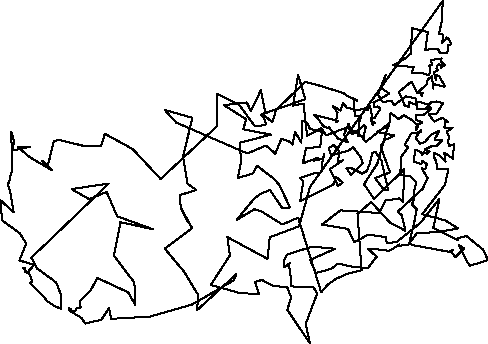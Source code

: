 unitsize(0.001cm);
draw((7810,6053)--(7798,5709));
draw((7798,5709)--(7744,5476));
draw((7744,5476)--(7821,5457));
draw((7821,5457)--(7802,5317));
draw((7802,5317)--(7848,5358));
draw((7848,5358)--(7874,5405));
draw((7874,5405)--(7883,5408));
draw((7883,5408)--(7927,5365));
draw((7927,5365)--(7962,5287));
draw((7962,5287)--(7913,5280));
draw((7913,5280)--(7890,5130));
draw((7890,5130)--(7759,5143));
draw((7759,5143)--(7724,5210));
draw((7724,5210)--(7503,5191));
draw((7503,5191)--(7547,5503));
draw((7547,5503)--(7324,5560));
draw((7324,5560)--(7264,5575));
draw((7264,5575)--(7254,5129));
draw((7254,5129)--(7142,5032));
draw((7142,5032)--(6937,4917));
draw((6937,4917)--(7295,4887));
draw((7295,4887)--(7267,4779));
draw((7267,4779)--(7417,4788));
draw((7417,4788)--(7570,4741));
draw((7570,4741)--(7583,4813));
draw((7583,4813)--(7576,4915));
draw((7576,4915)--(7622,4917));
draw((7622,4917)--(7606,5009));
draw((7606,5009)--(7790,5038));
draw((7790,5038)--(7772,4989));
draw((7772,4989)--(7846,4923));
draw((7846,4923)--(7777,4869));
draw((7777,4869)--(7783,4912));
draw((7783,4912)--(7744,4933));
draw((7744,4933)--(7716,4909));
draw((7716,4909)--(7700,4854));
draw((7700,4854)--(7726,4833));
draw((7726,4833)--(7702,4815));
draw((7702,4815)--(7654,4795));
draw((7654,4795)--(7673,4718));
draw((7673,4718)--(7692,4666));
draw((7692,4666)--(7698,4745));
draw((7698,4745)--(7752,4721));
draw((7752,4721)--(7848,4546));
draw((7848,4546)--(7832,4542));
draw((7832,4542)--(7679,4581));
draw((7679,4581)--(7674,4579));
draw((7674,4579)--(7631,4573));
draw((7631,4573)--(7647,4504));
draw((7647,4504)--(7617,4724));
draw((7617,4724)--(7547,4664));
draw((7547,4664)--(7520,4572));
draw((7520,4572)--(7399,4467));
draw((7399,4467)--(7443,4375));
draw((7443,4375)--(7458,4428));
draw((7458,4428)--(7364,4427));
draw((7364,4427)--(7338,4481));
draw((7338,4481)--(7259,4630));
draw((7259,4630)--(7037,4446));
draw((7037,4446)--(7111,4288));
draw((7111,4288)--(7128,4215));
draw((7128,4215)--(7216,4180));
draw((7216,4180)--(7207,4270));
draw((7207,4270)--(7349,4219));
draw((7349,4219)--(7360,4275));
draw((7360,4275)--(7432,4265));
draw((7432,4265)--(7534,4227));
draw((7534,4227)--(7554,4236));
draw((7554,4236)--(7549,4208));
draw((7549,4208)--(7506,4138));
draw((7506,4138)--(7601,4171));
draw((7601,4171)--(7542,4198));
draw((7542,4198)--(7613,4275));
draw((7613,4275)--(7698,4279));
draw((7698,4279)--(7817,4252));
draw((7817,4252)--(7705,4065));
draw((7705,4065)--(7562,4058));
draw((7562,4058)--(7660,3924));
draw((7660,3924)--(7805,3991));
draw((7805,3991)--(7909,3912));
draw((7909,3912)--(7872,3922));
draw((7872,3922)--(7844,3902));
draw((7844,3902)--(7841,3818));
draw((7841,3818)--(7988,3820));
draw((7988,3820)--(7879,3743));
draw((7879,3743)--(7922,3655));
draw((7922,3655)--(7906,3580));
draw((7906,3580)--(7919,3496));
draw((7919,3496)--(8013,3523));
draw((8013,3523)--(8001,3418));
draw((8001,3418)--(7989,3271));
draw((7989,3271)--(7838,3375));
draw((7838,3375)--(7861,3216));
draw((7861,3216)--(7747,3329));
draw((7747,3329)--(7654,3377));
draw((7654,3377)--(7657,3301));
draw((7657,3301)--(7695,3220));
draw((7695,3220)--(7715,3086));
draw((7715,3086)--(7909,3080));
draw((7909,3080)--(7851,2809));
draw((7851,2809)--(7448,2291));
draw((7448,2291)--(7856,2181));
draw((7856,2181)--(8080,2039));
draw((8080,2039)--(7822,1992));
draw((7822,1992)--(7416,1953));
draw((7416,1953)--(7352,1952));
draw((7352,1952)--(7218,1773));
draw((7218,1773)--(7315,2181));
draw((7315,2181)--(7351,2376));
draw((7351,2376)--(7267,2466));
draw((7267,2466)--(7304,2550));
draw((7304,2550)--(7309,2717));
draw((7309,2717)--(7346,2858));
draw((7346,2858)--(7238,2957));
draw((7238,2957)--(7055,2981));
draw((7055,2981)--(7082,3235));
draw((7082,3235)--(7076,3302));
draw((7076,3302)--(7199,3469));
draw((7199,3469)--(7141,3514));
draw((7141,3514)--(7262,3725));
draw((7262,3725)--(7429,3737));
draw((7429,3737)--(7423,3776));
draw((7423,3776)--(7331,3634));
draw((7331,3634)--(7370,3588));
draw((7370,3588)--(7408,3534));
draw((7408,3534)--(7492,3560));
draw((7492,3560)--(7603,3690));
draw((7603,3690)--(7750,3760));
draw((7750,3760)--(7667,3608));
draw((7667,3608)--(7803,3598));
draw((7803,3598)--(7696,3486));
draw((7696,3486)--(7633,3499));
draw((7633,3499)--(7494,3430));
draw((7494,3430)--(7582,3396));
draw((7582,3396)--(7533,3358));
draw((7533,3358)--(7475,3388));
draw((7475,3388)--(7452,3339));
draw((7452,3339)--(7422,3390));
draw((7422,3390)--(7321,3429));
draw((7321,3429)--(7316,3360));
draw((7316,3360)--(7299,3219));
draw((7299,3219)--(7434,3173));
draw((7434,3173)--(7453,3229));
draw((7453,3229)--(7532,3175));
draw((7532,3175)--(7503,3086));
draw((7503,3086)--(7440,3100));
draw((7440,3100)--(7543,2929));
draw((7543,2929)--(7458,2741));
draw((7458,2741)--(7015,2333));
draw((7015,2333)--(7087,2274));
draw((7087,2274)--(7152,2000));
draw((7152,2000)--(6885,2138));
draw((6885,2138)--(6547,2506));
draw((6547,2506)--(6307,2295));
draw((6307,2295)--(6378,1314));
draw((6378,1314)--(6359,1298));
draw((6359,1298)--(6379,1302));
draw((6379,1302)--(6136,1243));
draw((6136,1243)--(5930,1151));
draw((5930,1151)--(5788,1053));
draw((5788,1053)--(5666,914));
draw((5666,914)--(5260,2230));
draw((5260,2230)--(4996,2115));
draw((4996,2115)--(4959,2123));
draw((4959,2123)--(4612,2341));
draw((4612,2341)--(4488,2378));
draw((4488,2378)--(4174,2190));
draw((4174,2190)--(4476,2555));
draw((4476,2555)--(4584,2643));
draw((4584,2643)--(4763,2720));
draw((4763,2720)--(4973,2406));
draw((4973,2406)--(5117,2409));
draw((5117,2409)--(4929,2803));
draw((4929,2803)--(4898,2840));
draw((4898,2840)--(4831,2917));
draw((4831,2917)--(4537,3143));
draw((4537,3143)--(4458,3007));
draw((4458,3007)--(4196,2929));
draw((4196,2929)--(4252,3206));
draw((4252,3206)--(4232,3551));
draw((4232,3551)--(4780,3694));
draw((4780,3694)--(4293,3788));
draw((4293,3788)--(4342,3966));
draw((4342,3966)--(3950,4215));
draw((3950,4215)--(4354,4262));
draw((4354,4262)--(4427,4109));
draw((4427,4109)--(4602,4478));
draw((4602,4478)--(4606,4468));
draw((4606,4468)--(4679,4084));
draw((4679,4084)--(4634,4054));
draw((4634,4054)--(4806,3914));
draw((4806,3914)--(4871,4132));
draw((4871,4132)--(5387,4623));
draw((5387,4623)--(5685,4546));
draw((5685,4546)--(6058,4426));
draw((6058,4426)--(6139,4369));
draw((6139,4369)--(6304,4294));
draw((6304,4294)--(6237,4332));
draw((6237,4332)--(6241,4268));
draw((6241,4268)--(6259,4030));
draw((6259,4030)--(6366,4002));
draw((6366,4002)--(6333,3909));
draw((6333,3909)--(6340,3870));
draw((6340,3870)--(6327,3745));
draw((6327,3745)--(6317,3673));
draw((6317,3673)--(6426,3656));
draw((6426,3656)--(6427,3717));
draw((6427,3717)--(6454,3821));
draw((6454,3821)--(6425,3867));
draw((6425,3867)--(6376,3819));
draw((6376,3819)--(6207,3700));
draw((6207,3700)--(6150,3888));
draw((6150,3888)--(6069,3695));
draw((6069,3695)--(6140,3558));
draw((6140,3558)--(5965,3624));
draw((5965,3624)--(5803,3824));
draw((5803,3824)--(5778,3813));
draw((5778,3813)--(5706,3844));
draw((5706,3844)--(5720,3823));
draw((5720,3823)--(5597,3993));
draw((5597,3993)--(5543,4042));
draw((5543,4042)--(5964,3935));
draw((5964,3935)--(5926,3912));
draw((5926,3912)--(5955,4081));
draw((5955,4081)--(5871,4202));
draw((5871,4202)--(6008,4117));
draw((6008,4117)--(6051,4246));
draw((6051,4246)--(6123,4167));
draw((6123,4167)--(6312,4126));
draw((6312,4126)--(6450,4160));
draw((6450,4160)--(6488,4128));
draw((6488,4128)--(6524,4207));
draw((6524,4207)--(6557,4047));
draw((6557,4047)--(6567,3922));
draw((6567,3922)--(6621,3891));
draw((6621,3891)--(6602,3920));
draw((6602,3920)--(6577,3858));
draw((6577,3858)--(6537,3982));
draw((6537,3982)--(6603,3982));
draw((6603,3982)--(6713,4154));
draw((6713,4154)--(6660,4193));
draw((6660,4193)--(6607,4173));
draw((6607,4173)--(6589,4256));
draw((6589,4256)--(6868,4418));
draw((6868,4418)--(6735,4509));
draw((6735,4509)--(6806,4755));
draw((6806,4755)--(6670,4401));
draw((6670,4401)--(6740,4282));
draw((6740,4282)--(6779,4273));
draw((6779,4273)--(6911,4296));
draw((6911,4296)--(6947,4209));
draw((6947,4209)--(7160,4370));
draw((7160,4370)--(7333,4335));
draw((7333,4335)--(7355,4151));
draw((7355,4151)--(7541,4141));
draw((7541,4141)--(7604,4146));
draw((7604,4146)--(7466,4037));
draw((7466,4037)--(7344,4046));
draw((7344,4046)--(7345,3951));
draw((7345,3951)--(7449,3911));
draw((7449,3911)--(7388,3879));
draw((7388,3879)--(7342,3775));
draw((7342,3775)--(7351,3877));
draw((7351,3877)--(7271,3948));
draw((7271,3948)--(7124,4039));
draw((7124,4039)--(7037,3965));
draw((7037,3965)--(6891,4075));
draw((6891,4075)--(6864,3854));
draw((6864,3854)--(6652,3742));
draw((6652,3742)--(6958,3678));
draw((6958,3678)--(6833,3618));
draw((6833,3618)--(6798,3610));
draw((6798,3610)--(6713,3488));
draw((6713,3488)--(6881,3029));
draw((6881,3029)--(6617,2928));
draw((6617,2928)--(6766,2732));
draw((6766,2732)--(6848,2712));
draw((6848,2712)--(6731,3234));
draw((6731,3234)--(6623,3389));
draw((6623,3389)--(6570,3371));
draw((6570,3371)--(6518,3165));
draw((6518,3165)--(6468,3050));
draw((6468,3050)--(6387,3008));
draw((6387,3008)--(6204,3099));
draw((6204,3099)--(6113,3101));
draw((6113,3101)--(6190,2985));
draw((6190,2985)--(6402,3190));
draw((6402,3190)--(6360,3301));
draw((6360,3301)--(6265,3426));
draw((6265,3426)--(6235,3471));
draw((6235,3471)--(6148,3413));
draw((6148,3413)--(5841,3328));
draw((5841,3328)--(5796,3459));
draw((5796,3459)--(5887,3508));
draw((5887,3508)--(5987,3402));
draw((5987,3402)--(5960,3207));
draw((5960,3207)--(6050,3242));
draw((6050,3242)--(5821,3086));
draw((5821,3086)--(5963,2789));
draw((5963,2789)--(6044,2848));
draw((6044,2848)--(5930,2948));
draw((5930,2948)--(5881,2817));
draw((5881,2817)--(5296,2520));
draw((5296,2520)--(5350,2867));
draw((5350,2867)--(5291,2929));
draw((5291,2929)--(5531,3011));
draw((5531,3011)--(5650,3023));
draw((5650,3023)--(5677,3049));
draw((5677,3049)--(5679,3171));
draw((5679,3171)--(5719,3352));
draw((5719,3352)--(5697,3269));
draw((5697,3269)--(5539,3235));
draw((5539,3235)--(5619,3291));
draw((5619,3291)--(5342,3188));
draw((5342,3188)--(5400,3461));
draw((5400,3461)--(5540,3468));
draw((5540,3468)--(5649,3472));
draw((5649,3472)--(5678,3742));
draw((5678,3742)--(5621,3768));
draw((5621,3768)--(5541,3769));
draw((5541,3769)--(5457,3808));
draw((5457,3808)--(5427,3894));
draw((5427,3894)--(5336,3943));
draw((5336,3943)--(5316,3554));
draw((5316,3554)--(5315,3557));
draw((5315,3557)--(5207,3742));
draw((5207,3742)--(5160,3517));
draw((5160,3517)--(5111,3569));
draw((5111,3569)--(4965,3622));
draw((4965,3622)--(4857,3359));
draw((4857,3359)--(4694,3502));
draw((4694,3502)--(4364,3362));
draw((4364,3362)--(3108,3908));
draw((3108,3908)--(2906,4131));
draw((2906,4131)--(3396,3990));
draw((3396,3990)--(3229,3312));
draw((3229,3312)--(3307,2833));
draw((3307,2833)--(3461,2718));
draw((3461,2718)--(3174,2627));
draw((3174,2627)--(3189,2411));
draw((3189,2411)--(3319,2151));
draw((3319,2151)--(3233,2329));
draw((3233,2329)--(3390,2043));
draw((3390,2043)--(2908,1681));
draw((2908,1681)--(3245,1281));
draw((3245,1281)--(3499,863));
draw((3499,863)--(3477,599));
draw((3477,599)--(4170,1232));
draw((4170,1232)--(4125,1125));
draw((4125,1125)--(3390,698));
draw((3390,698)--(2647,485));
draw((2647,485)--(1961,445));
draw((1961,445)--(1926,636));
draw((1926,636)--(1790,429));
draw((1790,429)--(1503,362));
draw((1503,362)--(1443,459));
draw((1443,459)--(1276,559));
draw((1276,559)--(1212,603));
draw((1212,603)--(1254,617));
draw((1254,617)--(1249,600));
draw((1249,600)--(1213,633));
draw((1213,633)--(1253,580));
draw((1253,580)--(1322,580));
draw((1322,580)--(1361,637));
draw((1361,637)--(1415,628));
draw((1415,628)--(1422,658));
draw((1422,658)--(1406,750));
draw((1406,750)--(1595,942));
draw((1595,942)--(1721,1165));
draw((1721,1165)--(2260,913));
draw((2260,913)--(2384,695));
draw((2384,695)--(2372,1084));
draw((2372,1084)--(2011,1558));
draw((2011,1558)--(2126,2150));
draw((2126,2150)--(2694,2026));
draw((2694,2026)--(2067,2254));
draw((2067,2254)--(1882,2684));
draw((1882,2684)--(1575,2555));
draw((1575,2555)--(1263,2734));
draw((1263,2734)--(1918,2832));
draw((1918,2832)--(809,1766));
draw((809,1766)--(552,1526));
draw((552,1526)--(659,1331));
draw((659,1331)--(893,1161));
draw((893,1161)--(993,1084));
draw((993,1084)--(1072,883));
draw((1072,883)--(1082,625));
draw((1082,625)--(982,659));
draw((982,659)--(834,757));
draw((834,757)--(783,825));
draw((783,825)--(527,1077));
draw((527,1077)--(572,1108));
draw((572,1108)--(513,1247));
draw((513,1247)--(489,1254));
draw((489,1254)--(450,1274));
draw((450,1274)--(437,1344));
draw((437,1344)--(413,1338));
draw((413,1338)--(478,1256));
draw((478,1256)--(602,1395));
draw((602,1395)--(345,1476));
draw((345,1476)--(464,1773));
draw((464,1773)--(354,1950));
draw((354,1950)--(36,2185));
draw((36,2185)--(10,2537));
draw((10,2537)--(240,2327));
draw((240,2327)--(178,2702));
draw((178,2702)--(141,2814));
draw((141,2814)--(174,2901));
draw((174,2901)--(197,3021));
draw((197,3021)--(218,3031));
draw((218,3031)--(199,3743));
draw((199,3743)--(250,3578));
draw((250,3578)--(236,3494));
draw((236,3494)--(226,3415));
draw((226,3415)--(536,3481));
draw((536,3481)--(317,3476));
draw((317,3476)--(525,3297));
draw((525,3297)--(920,3065));
draw((920,3065)--(741,3235));
draw((741,3235)--(806,3123));
draw((806,3123)--(863,3219));
draw((863,3219)--(952,3583));
draw((952,3583)--(1047,3602));
draw((1047,3602)--(1482,3494));
draw((1482,3494)--(1784,3494));
draw((1784,3494)--(1851,3710));
draw((1851,3710)--(2342,3439));
draw((2342,3439)--(2835,2912));
draw((2835,2912)--(3824,3838));
draw((3824,3838)--(3832,4410));
draw((3832,4410)--(4217,4224));
draw((4217,4224)--(4496,3844));
draw((4496,3844)--(4574,3843));
draw((4574,3843)--(4694,3877));
draw((4694,3877)--(4655,3992));
draw((4655,3992)--(4607,4049));
draw((4607,4049)--(5385,4318));
draw((5385,4318)--(5259,4751));
draw((5259,4751)--(5168,4208));
draw((5168,4208)--(5356,4241));
draw((5356,4241)--(5417,3673));
draw((5417,3673)--(5671,3807));
draw((5671,3807)--(5751,3681));
draw((5751,3681)--(6120,3821));
draw((6120,3821)--(6365,3679));
draw((6365,3679)--(6453,3567));
draw((6453,3567)--(6862,3892));
draw((6862,3892)--(6656,3181));
draw((6656,3181)--(6422,2820));
draw((6422,2820)--(6597,2563));
draw((6597,2563)--(7131,3081));
draw((7131,3081)--(7125,2823));
draw((7125,2823)--(7104,2510));
draw((7104,2510)--(7049,2570));
draw((7049,2570)--(6800,2532));
draw((6800,2532)--(6686,2312));
draw((6686,2312)--(6007,2359));
draw((6007,2359)--(5681,2109));
draw((5681,2109)--(6139,2032));
draw((6139,2032)--(6252,1795));
draw((6252,1795)--(6493,1931));
draw((6493,1931)--(6803,1886));
draw((6803,1886)--(6826,1774));
draw((6826,1774)--(7004,1805));
draw((7004,1805)--(7418,2139));
draw((7418,2139)--(7753,2564));
draw((7753,2564)--(7643,2048));
draw((7643,2048)--(7905,1921));
draw((7905,1921)--(7989,1876));
draw((7989,1876)--(8080,1835));
draw((8080,1835)--(8063,1860));
draw((8063,1860)--(8101,1876));
draw((8101,1876)--(8229,1905));
draw((8229,1905)--(8525,1664));
draw((8525,1664)--(8594,1510));
draw((8594,1510)--(8605,1479));
draw((8605,1479)--(8292,1383));
draw((8292,1383)--(8228,1471));
draw((8228,1471)--(8098,1746));
draw((8098,1746)--(8184,1685));
draw((8184,1685)--(8038,1535));
draw((8038,1535)--(7973,1606));
draw((7973,1606)--(7985,1657));
draw((7985,1657)--(7926,1627));
draw((7926,1627)--(7314,1739));
draw((7314,1739)--(7240,1762));
draw((7240,1762)--(7035,1733));
draw((7035,1733)--(7046,1757));
draw((7046,1757)--(6932,1683));
draw((6932,1683)--(6854,1640));
draw((6854,1640)--(6765,1663));
draw((6765,1663)--(6496,1678));
draw((6496,1678)--(6651,1534));
draw((6651,1534)--(6621,1513));
draw((6621,1513)--(6494,1347));
draw((6494,1347)--(6258,1354));
draw((6258,1354)--(5964,1421));
draw((5964,1421)--(5840,1325));
draw((5840,1325)--(5571,1255));
draw((5571,1255)--(5472,1482));
draw((5472,1482)--(5637,1558));
draw((5637,1558)--(5914,1682));
draw((5914,1682)--(5506,1719));
draw((5506,1719)--(5060,1577));
draw((5060,1577)--(5005,1458));
draw((5005,1458)--(5010,1351));
draw((5010,1351)--(5068,1390));
draw((5068,1390)--(5114,1430));
draw((5114,1430)--(5098,1394));
draw((5098,1394)--(5139,1124));
draw((5139,1124)--(5140,1018));
draw((5140,1018)--(5344,1003));
draw((5344,1003)--(5532,998));
draw((5532,998)--(5596,892));
draw((5596,892)--(5393,355));
draw((5393,355)--(5469,10));
draw((5469,10)--(5070,605));
draw((5070,605)--(5136,825));
draw((5136,825)--(5069,998));
draw((5069,998)--(4805,1033));
draw((4805,1033)--(4619,1132));
draw((4619,1132)--(4500,1093));
draw((4500,1093)--(4569,886));
draw((4569,886)--(4244,896));
draw((4244,896)--(3719,1043));
draw((3719,1043)--(4056,1564));
draw((4056,1564)--(4012,1886));
draw((4012,1886)--(4719,1504));
draw((4719,1504)--(4759,1883));
draw((4759,1883)--(5277,2078));
draw((5277,2078)--(5470,2774));
draw((5470,2774)--(7810,6053));
